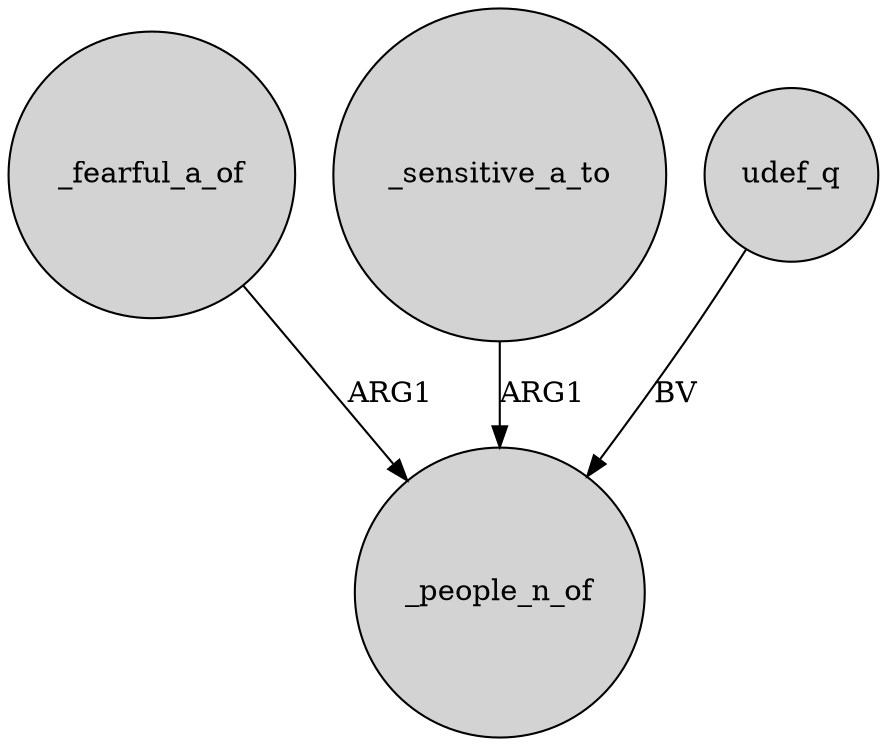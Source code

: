 digraph {
	node [shape=circle style=filled]
	_fearful_a_of -> _people_n_of [label=ARG1]
	_sensitive_a_to -> _people_n_of [label=ARG1]
	udef_q -> _people_n_of [label=BV]
}
